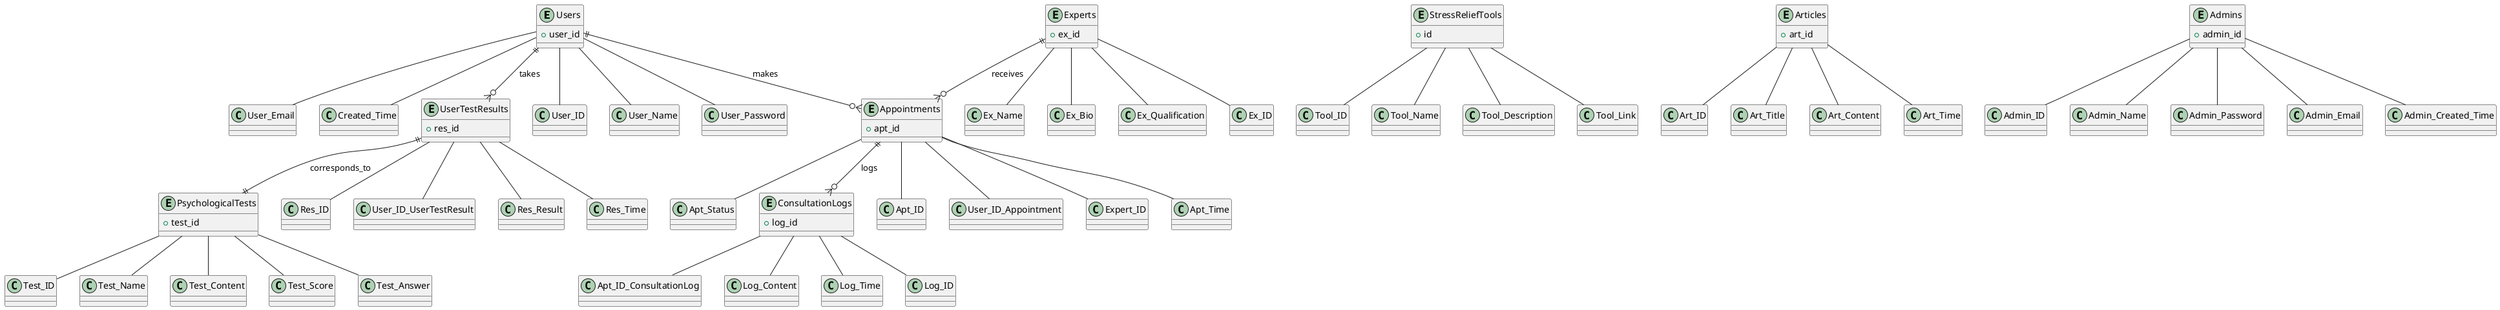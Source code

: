 @startuml

entity Users {
    +user_id
}

entity Experts {
    +ex_id
}

entity Appointments {
    +apt_id
}

entity ConsultationLogs {
    +log_id
}

entity PsychologicalTests {
    +test_id
}

entity UserTestResults {
    +res_id
}

entity StressReliefTools {
    +id
}

entity Articles {
    +art_id
}

entity Admins {
    +admin_id
}

/' Define attributes in separate classes '/
class User_ID
class User_Name
class User_Password
class User_Email
class Created_Time

class Ex_ID
class Ex_Name
class Ex_Bio
class Ex_Qualification

class Apt_ID
class User_ID_Appointment
class Expert_ID
class Apt_Time
class Apt_Status

class Log_ID
class Apt_ID_ConsultationLog
class Log_Content
class Log_Time

class Test_ID
class Test_Name
class Test_Content
class Test_Score
class Test_Answer

class Res_ID
class User_ID_UserTestResult
class Res_Result
class Res_Time

class Tool_ID
class Tool_Name
class Tool_Description
class Tool_Link

class Art_ID
class Art_Title
class Art_Content
class Art_Time

class Admin_ID
class Admin_Name
class Admin_Password
class Admin_Email
class Admin_Created_Time

/' Connect attributes to entities '/
Users -- User_ID
Users -- User_Name
Users -- User_Password
Users -- User_Email
Users -- Created_Time

Experts -- Ex_ID
Experts -- Ex_Name
Experts -- Ex_Bio
Experts -- Ex_Qualification

Appointments -- Apt_ID
Appointments -- User_ID_Appointment
Appointments -- Expert_ID
Appointments -- Apt_Time
Appointments -- Apt_Status

ConsultationLogs -- Log_ID
ConsultationLogs -- Apt_ID_ConsultationLog
ConsultationLogs -- Log_Content
ConsultationLogs -- Log_Time

PsychologicalTests -- Test_ID
PsychologicalTests -- Test_Name
PsychologicalTests -- Test_Content
PsychologicalTests -- Test_Score
PsychologicalTests -- Test_Answer

UserTestResults -- Res_ID
UserTestResults -- User_ID_UserTestResult
UserTestResults -- Res_Result
UserTestResults -- Res_Time

StressReliefTools -- Tool_ID
StressReliefTools -- Tool_Name
StressReliefTools -- Tool_Description
StressReliefTools -- Tool_Link

Articles -- Art_ID
Articles -- Art_Title
Articles -- Art_Content
Articles -- Art_Time

Admins -- Admin_ID
Admins -- Admin_Name
Admins -- Admin_Password
Admins -- Admin_Email
Admins -- Admin_Created_Time

/' Define relationships between entities '/
Users ||--o{ Appointments : makes
Experts ||--o{ Appointments : receives
Appointments ||--o{ ConsultationLogs : logs
Users ||--o{ UserTestResults : takes
UserTestResults ||--|| PsychologicalTests : corresponds_to

@enduml